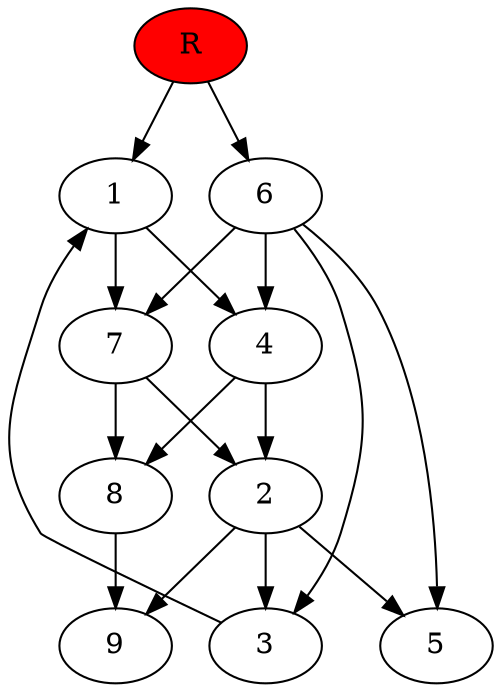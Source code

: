 digraph prb2652 {
	1
	2
	3
	4
	5
	6
	7
	8
	R [fillcolor="#ff0000" style=filled]
	1 -> 4
	1 -> 7
	2 -> 3
	2 -> 5
	2 -> 9
	3 -> 1
	4 -> 2
	4 -> 8
	6 -> 3
	6 -> 4
	6 -> 5
	6 -> 7
	7 -> 2
	7 -> 8
	8 -> 9
	R -> 1
	R -> 6
}

